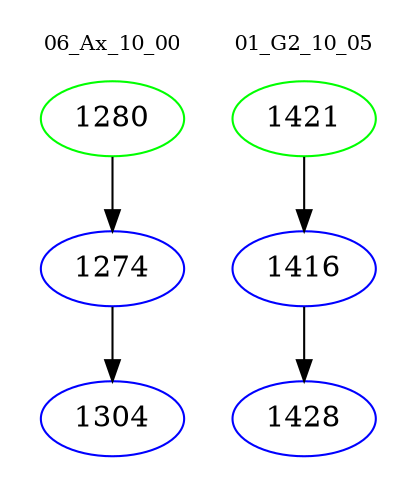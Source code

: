 digraph{
subgraph cluster_0 {
color = white
label = "06_Ax_10_00";
fontsize=10;
T0_1280 [label="1280", color="green"]
T0_1280 -> T0_1274 [color="black"]
T0_1274 [label="1274", color="blue"]
T0_1274 -> T0_1304 [color="black"]
T0_1304 [label="1304", color="blue"]
}
subgraph cluster_1 {
color = white
label = "01_G2_10_05";
fontsize=10;
T1_1421 [label="1421", color="green"]
T1_1421 -> T1_1416 [color="black"]
T1_1416 [label="1416", color="blue"]
T1_1416 -> T1_1428 [color="black"]
T1_1428 [label="1428", color="blue"]
}
}
